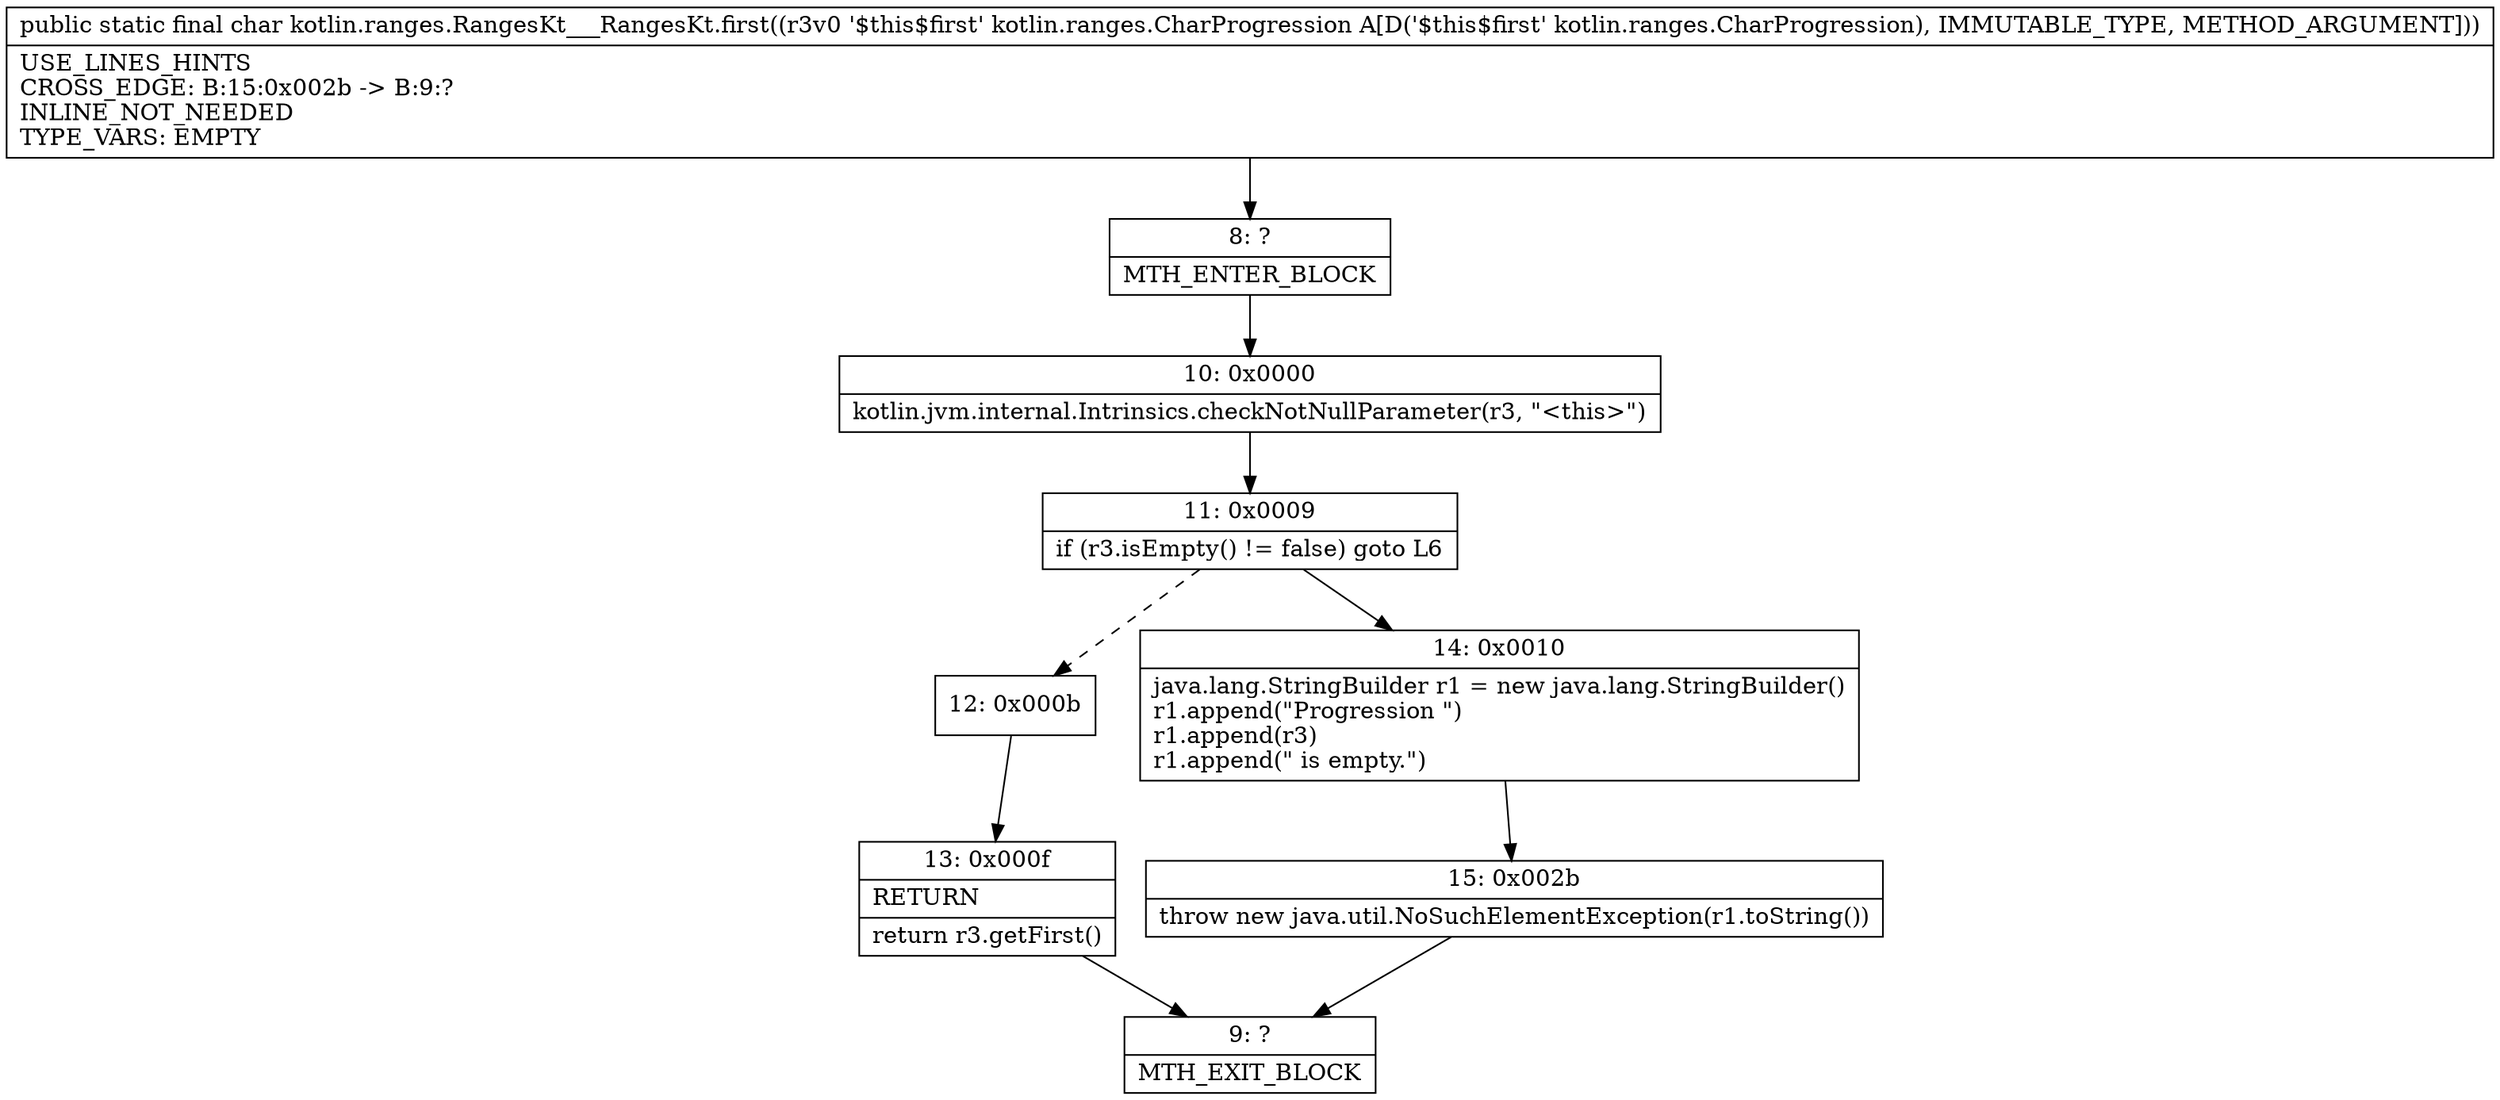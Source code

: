 digraph "CFG forkotlin.ranges.RangesKt___RangesKt.first(Lkotlin\/ranges\/CharProgression;)C" {
Node_8 [shape=record,label="{8\:\ ?|MTH_ENTER_BLOCK\l}"];
Node_10 [shape=record,label="{10\:\ 0x0000|kotlin.jvm.internal.Intrinsics.checkNotNullParameter(r3, \"\<this\>\")\l}"];
Node_11 [shape=record,label="{11\:\ 0x0009|if (r3.isEmpty() != false) goto L6\l}"];
Node_12 [shape=record,label="{12\:\ 0x000b}"];
Node_13 [shape=record,label="{13\:\ 0x000f|RETURN\l|return r3.getFirst()\l}"];
Node_9 [shape=record,label="{9\:\ ?|MTH_EXIT_BLOCK\l}"];
Node_14 [shape=record,label="{14\:\ 0x0010|java.lang.StringBuilder r1 = new java.lang.StringBuilder()\lr1.append(\"Progression \")\lr1.append(r3)\lr1.append(\" is empty.\")\l}"];
Node_15 [shape=record,label="{15\:\ 0x002b|throw new java.util.NoSuchElementException(r1.toString())\l}"];
MethodNode[shape=record,label="{public static final char kotlin.ranges.RangesKt___RangesKt.first((r3v0 '$this$first' kotlin.ranges.CharProgression A[D('$this$first' kotlin.ranges.CharProgression), IMMUTABLE_TYPE, METHOD_ARGUMENT]))  | USE_LINES_HINTS\lCROSS_EDGE: B:15:0x002b \-\> B:9:?\lINLINE_NOT_NEEDED\lTYPE_VARS: EMPTY\l}"];
MethodNode -> Node_8;Node_8 -> Node_10;
Node_10 -> Node_11;
Node_11 -> Node_12[style=dashed];
Node_11 -> Node_14;
Node_12 -> Node_13;
Node_13 -> Node_9;
Node_14 -> Node_15;
Node_15 -> Node_9;
}

